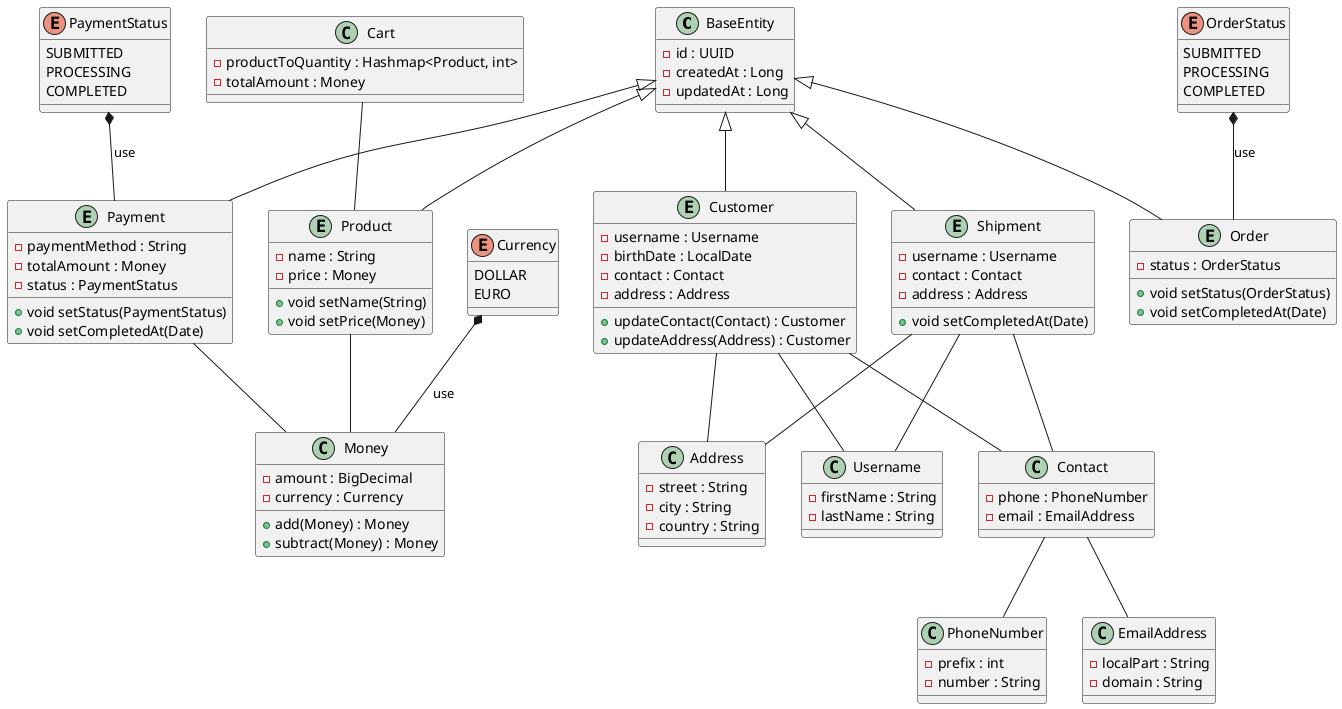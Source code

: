 @startuml
'https://plantuml.com/class-diagram


class BaseEntity {
- id : UUID
- createdAt : Long
- updatedAt : Long
}

class PhoneNumber {
- prefix : int
- number : String
}

class EmailAddress {
- localPart : String
- domain : String
}

class Contact {
- phone : PhoneNumber
- email : EmailAddress
}

class Address {
- street : String
- city : String
- country : String
}

class Username {
- firstName : String
- lastName : String
}

entity Customer extends BaseEntity {
- username : Username
- birthDate : LocalDate
- contact : Contact
- address : Address
+ updateContact(Contact) : Customer
+ updateAddress(Address) : Customer
}

enum Currency {
DOLLAR
EURO
}

class Money {
- amount : BigDecimal
- currency : Currency
+ add(Money) : Money
+ subtract(Money) : Money
}

entity Product extends BaseEntity {
- name : String
- price : Money
+ void setName(String)
+ void setPrice(Money)
}

enum PaymentStatus {
SUBMITTED
PROCESSING
COMPLETED
}

entity Payment extends BaseEntity {
- paymentMethod : String
- totalAmount : Money
- status : PaymentStatus
+ void setStatus(PaymentStatus)
+ void setCompletedAt(Date)
}


entity Shipment extends BaseEntity {
- username : Username
- contact : Contact
- address : Address
+ void setCompletedAt(Date)
}

class Cart {
- productToQuantity : Hashmap<Product, int>
- totalAmount : Money
}

enum OrderStatus {
SUBMITTED
PROCESSING
COMPLETED
}

entity Order extends BaseEntity {
- status : OrderStatus
+ void setStatus(OrderStatus)
+ void setCompletedAt(Date)
}

Cart -- Product
Payment -- Money
Product -- Money
Currency *-- Money : use
OrderStatus *-- Order : use
PaymentStatus *-- Payment : use
Contact -- PhoneNumber
Contact -- EmailAddress
Customer -- Contact
Customer -- Username
Customer -- Address
Shipment -- Contact
Shipment -- Username
Shipment -- Address

@enduml